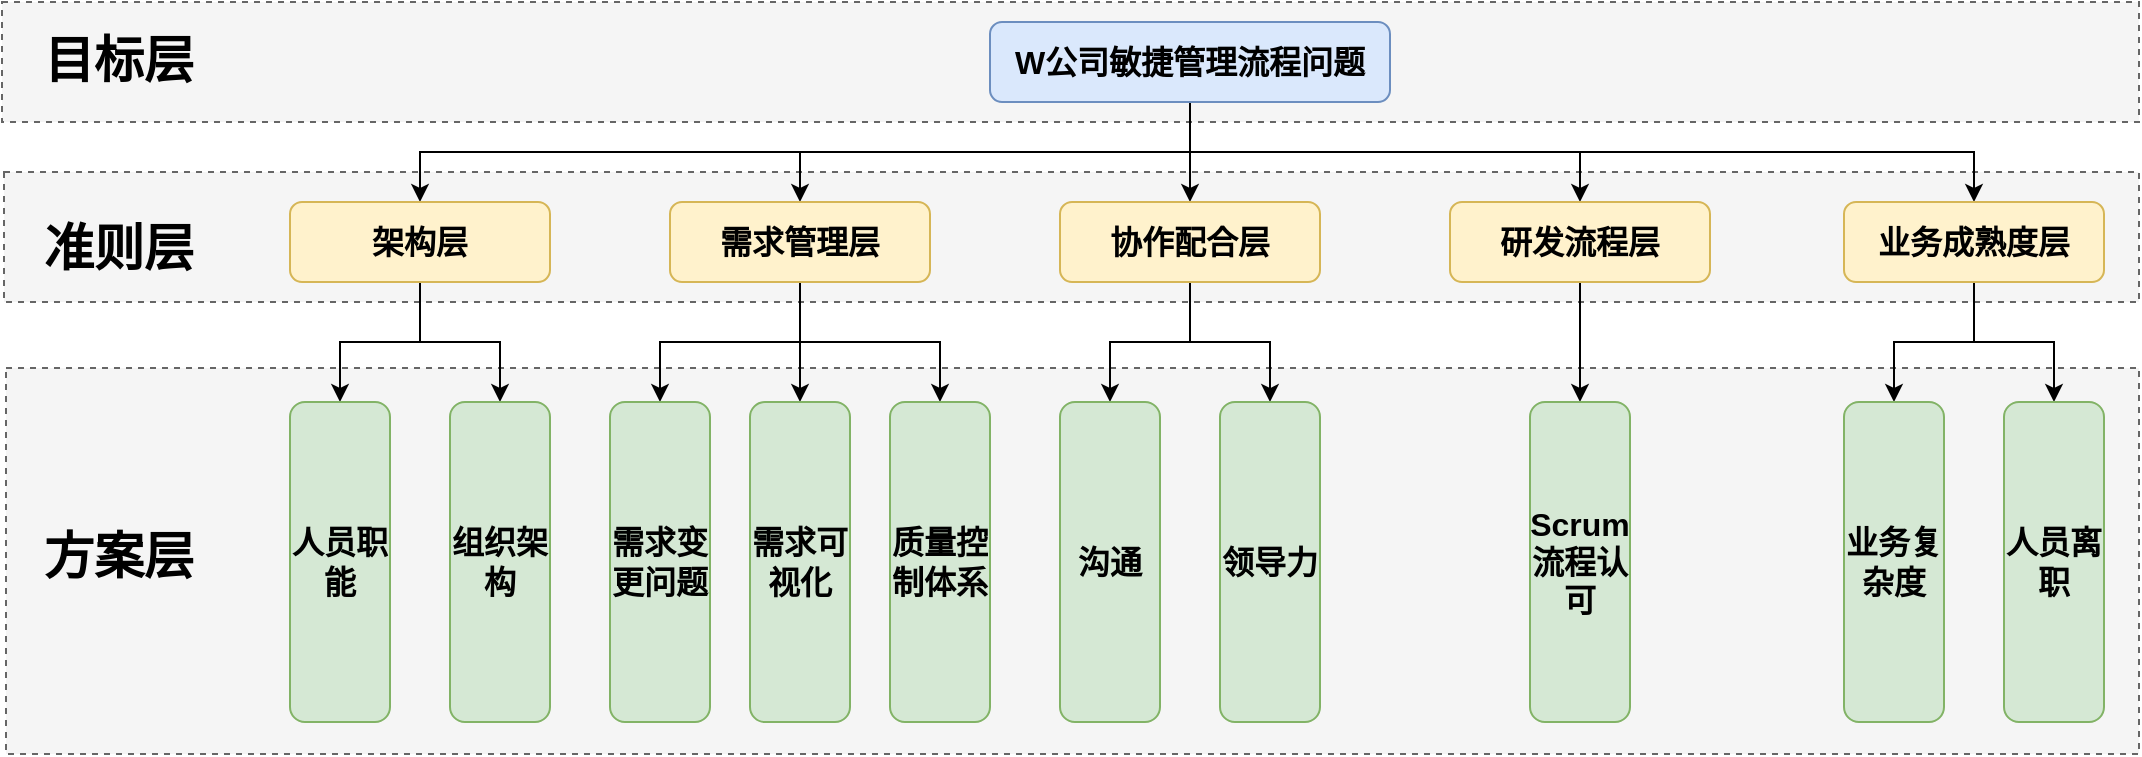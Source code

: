 <mxfile version="18.1.3" type="github"><diagram id="8THgh1993p_qFFKbUgI1" name="Page-1"><mxGraphModel dx="1960" dy="893" grid="0" gridSize="10" guides="1" tooltips="1" connect="1" arrows="1" fold="1" page="1" pageScale="1" pageWidth="1169" pageHeight="827" math="0" shadow="0"><root><mxCell id="0"/><mxCell id="1" parent="0"/><mxCell id="9bGQJk6UjqtO-O7qmskz-39" value="" style="rounded=0;whiteSpace=wrap;html=1;fontSize=16;fillColor=#f5f5f5;dashed=1;fontColor=#333333;strokeColor=#666666;shadow=0;glass=0;" vertex="1" parent="1"><mxGeometry x="31" y="91" width="1068.5" height="60" as="geometry"/></mxCell><mxCell id="9bGQJk6UjqtO-O7qmskz-40" value="" style="rounded=0;whiteSpace=wrap;html=1;fontSize=16;fillColor=#f5f5f5;dashed=1;fontColor=#333333;strokeColor=#666666;shadow=0;glass=0;" vertex="1" parent="1"><mxGeometry x="32" y="176" width="1067.5" height="65" as="geometry"/></mxCell><mxCell id="9bGQJk6UjqtO-O7qmskz-43" value="" style="rounded=0;whiteSpace=wrap;html=1;fontSize=16;fillColor=#f5f5f5;dashed=1;fontColor=#333333;strokeColor=#666666;shadow=0;glass=0;" vertex="1" parent="1"><mxGeometry x="33" y="274" width="1066.5" height="193" as="geometry"/></mxCell><mxCell id="9bGQJk6UjqtO-O7qmskz-32" style="edgeStyle=orthogonalEdgeStyle;rounded=0;orthogonalLoop=1;jettySize=auto;html=1;fontSize=16;fontStyle=1" edge="1" parent="1" source="Pf5V_EaTy1pR2mmkg9B6-1" target="9bGQJk6UjqtO-O7qmskz-3"><mxGeometry relative="1" as="geometry"/></mxCell><mxCell id="9bGQJk6UjqtO-O7qmskz-33" style="edgeStyle=orthogonalEdgeStyle;rounded=0;orthogonalLoop=1;jettySize=auto;html=1;entryX=0.5;entryY=0;entryDx=0;entryDy=0;fontSize=16;exitX=0.5;exitY=1;exitDx=0;exitDy=0;fontStyle=1" edge="1" parent="1" source="Pf5V_EaTy1pR2mmkg9B6-1" target="9bGQJk6UjqtO-O7qmskz-4"><mxGeometry relative="1" as="geometry"/></mxCell><mxCell id="9bGQJk6UjqtO-O7qmskz-36" style="edgeStyle=orthogonalEdgeStyle;rounded=0;orthogonalLoop=1;jettySize=auto;html=1;entryX=0.5;entryY=0;entryDx=0;entryDy=0;fontSize=16;exitX=0.5;exitY=1;exitDx=0;exitDy=0;fontStyle=1" edge="1" parent="1" source="Pf5V_EaTy1pR2mmkg9B6-1" target="9bGQJk6UjqtO-O7qmskz-5"><mxGeometry relative="1" as="geometry"/></mxCell><mxCell id="9bGQJk6UjqtO-O7qmskz-37" style="edgeStyle=orthogonalEdgeStyle;rounded=0;orthogonalLoop=1;jettySize=auto;html=1;entryX=0.5;entryY=0;entryDx=0;entryDy=0;fontSize=16;exitX=0.5;exitY=1;exitDx=0;exitDy=0;fontStyle=1" edge="1" parent="1" source="Pf5V_EaTy1pR2mmkg9B6-1" target="9bGQJk6UjqtO-O7qmskz-2"><mxGeometry relative="1" as="geometry"/></mxCell><mxCell id="9bGQJk6UjqtO-O7qmskz-38" style="edgeStyle=orthogonalEdgeStyle;rounded=0;orthogonalLoop=1;jettySize=auto;html=1;entryX=0.5;entryY=0;entryDx=0;entryDy=0;fontSize=16;exitX=0.5;exitY=1;exitDx=0;exitDy=0;fontStyle=1" edge="1" parent="1" source="Pf5V_EaTy1pR2mmkg9B6-1" target="9bGQJk6UjqtO-O7qmskz-1"><mxGeometry relative="1" as="geometry"/></mxCell><mxCell id="Pf5V_EaTy1pR2mmkg9B6-1" value="&lt;font style=&quot;font-size: 16px;&quot;&gt;W公司敏捷管理流程问题&lt;/font&gt;" style="rounded=1;whiteSpace=wrap;html=1;fillColor=#dae8fc;strokeColor=#6c8ebf;fontStyle=1" parent="1" vertex="1"><mxGeometry x="525" y="101" width="200" height="40" as="geometry"/></mxCell><mxCell id="9bGQJk6UjqtO-O7qmskz-20" style="edgeStyle=orthogonalEdgeStyle;rounded=0;orthogonalLoop=1;jettySize=auto;html=1;exitX=0.5;exitY=1;exitDx=0;exitDy=0;entryX=0.5;entryY=0;entryDx=0;entryDy=0;fontSize=16;fontStyle=1" edge="1" parent="1" source="9bGQJk6UjqtO-O7qmskz-1" target="9bGQJk6UjqtO-O7qmskz-9"><mxGeometry relative="1" as="geometry"/></mxCell><mxCell id="9bGQJk6UjqtO-O7qmskz-22" style="edgeStyle=orthogonalEdgeStyle;rounded=0;orthogonalLoop=1;jettySize=auto;html=1;entryX=0.5;entryY=0;entryDx=0;entryDy=0;fontSize=16;fontStyle=1" edge="1" parent="1" source="9bGQJk6UjqtO-O7qmskz-1" target="9bGQJk6UjqtO-O7qmskz-10"><mxGeometry relative="1" as="geometry"/></mxCell><mxCell id="9bGQJk6UjqtO-O7qmskz-1" value="&lt;span style=&quot;font-size: 16px;&quot;&gt;架构层&lt;/span&gt;" style="rounded=1;whiteSpace=wrap;html=1;fillColor=#fff2cc;strokeColor=#d6b656;fontStyle=1" vertex="1" parent="1"><mxGeometry x="175" y="191" width="130" height="40" as="geometry"/></mxCell><mxCell id="9bGQJk6UjqtO-O7qmskz-23" style="edgeStyle=orthogonalEdgeStyle;rounded=0;orthogonalLoop=1;jettySize=auto;html=1;entryX=0.5;entryY=0;entryDx=0;entryDy=0;fontSize=16;fontStyle=1" edge="1" parent="1" source="9bGQJk6UjqtO-O7qmskz-2" target="9bGQJk6UjqtO-O7qmskz-12"><mxGeometry relative="1" as="geometry"/></mxCell><mxCell id="9bGQJk6UjqtO-O7qmskz-24" style="edgeStyle=orthogonalEdgeStyle;rounded=0;orthogonalLoop=1;jettySize=auto;html=1;entryX=0.5;entryY=0;entryDx=0;entryDy=0;fontSize=16;fontStyle=1" edge="1" parent="1" source="9bGQJk6UjqtO-O7qmskz-2" target="9bGQJk6UjqtO-O7qmskz-11"><mxGeometry relative="1" as="geometry"/></mxCell><mxCell id="9bGQJk6UjqtO-O7qmskz-25" style="edgeStyle=orthogonalEdgeStyle;rounded=0;orthogonalLoop=1;jettySize=auto;html=1;entryX=0.5;entryY=0;entryDx=0;entryDy=0;fontSize=16;fontStyle=1" edge="1" parent="1" source="9bGQJk6UjqtO-O7qmskz-2" target="9bGQJk6UjqtO-O7qmskz-13"><mxGeometry relative="1" as="geometry"/></mxCell><mxCell id="9bGQJk6UjqtO-O7qmskz-2" value="&lt;span style=&quot;font-size: 16px;&quot;&gt;需求管理层&lt;/span&gt;" style="rounded=1;whiteSpace=wrap;html=1;fillColor=#fff2cc;strokeColor=#d6b656;fontStyle=1" vertex="1" parent="1"><mxGeometry x="365" y="191" width="130" height="40" as="geometry"/></mxCell><mxCell id="9bGQJk6UjqtO-O7qmskz-26" style="edgeStyle=orthogonalEdgeStyle;rounded=0;orthogonalLoop=1;jettySize=auto;html=1;entryX=0.5;entryY=0;entryDx=0;entryDy=0;fontSize=16;fontStyle=1" edge="1" parent="1" source="9bGQJk6UjqtO-O7qmskz-3" target="9bGQJk6UjqtO-O7qmskz-14"><mxGeometry relative="1" as="geometry"/></mxCell><mxCell id="9bGQJk6UjqtO-O7qmskz-27" style="edgeStyle=orthogonalEdgeStyle;rounded=0;orthogonalLoop=1;jettySize=auto;html=1;entryX=0.5;entryY=0;entryDx=0;entryDy=0;fontSize=16;fontStyle=1" edge="1" parent="1" source="9bGQJk6UjqtO-O7qmskz-3" target="9bGQJk6UjqtO-O7qmskz-15"><mxGeometry relative="1" as="geometry"/></mxCell><mxCell id="9bGQJk6UjqtO-O7qmskz-3" value="&lt;span style=&quot;font-size: 16px;&quot;&gt;协作配合层&lt;/span&gt;" style="rounded=1;whiteSpace=wrap;html=1;fillColor=#fff2cc;strokeColor=#d6b656;fontStyle=1" vertex="1" parent="1"><mxGeometry x="560" y="191" width="130" height="40" as="geometry"/></mxCell><mxCell id="9bGQJk6UjqtO-O7qmskz-28" style="edgeStyle=orthogonalEdgeStyle;rounded=0;orthogonalLoop=1;jettySize=auto;html=1;entryX=0.5;entryY=0;entryDx=0;entryDy=0;fontSize=16;fontStyle=1" edge="1" parent="1" source="9bGQJk6UjqtO-O7qmskz-4" target="9bGQJk6UjqtO-O7qmskz-16"><mxGeometry relative="1" as="geometry"/></mxCell><mxCell id="9bGQJk6UjqtO-O7qmskz-4" value="&lt;span style=&quot;font-size: 16px;&quot;&gt;研发流程层&lt;/span&gt;" style="rounded=1;whiteSpace=wrap;html=1;fillColor=#fff2cc;strokeColor=#d6b656;fontStyle=1" vertex="1" parent="1"><mxGeometry x="755" y="191" width="130" height="40" as="geometry"/></mxCell><mxCell id="9bGQJk6UjqtO-O7qmskz-30" style="edgeStyle=orthogonalEdgeStyle;rounded=0;orthogonalLoop=1;jettySize=auto;html=1;entryX=0.5;entryY=0;entryDx=0;entryDy=0;fontSize=16;fontStyle=1" edge="1" parent="1" source="9bGQJk6UjqtO-O7qmskz-5" target="9bGQJk6UjqtO-O7qmskz-17"><mxGeometry relative="1" as="geometry"/></mxCell><mxCell id="9bGQJk6UjqtO-O7qmskz-31" style="edgeStyle=orthogonalEdgeStyle;rounded=0;orthogonalLoop=1;jettySize=auto;html=1;entryX=0.5;entryY=0;entryDx=0;entryDy=0;fontSize=16;fontStyle=1" edge="1" parent="1" source="9bGQJk6UjqtO-O7qmskz-5" target="9bGQJk6UjqtO-O7qmskz-18"><mxGeometry relative="1" as="geometry"/></mxCell><mxCell id="9bGQJk6UjqtO-O7qmskz-5" value="&lt;span style=&quot;font-size: 16px;&quot;&gt;业务成熟度层&lt;/span&gt;" style="rounded=1;whiteSpace=wrap;html=1;fillColor=#fff2cc;strokeColor=#d6b656;fontStyle=1" vertex="1" parent="1"><mxGeometry x="952" y="191" width="130" height="40" as="geometry"/></mxCell><mxCell id="9bGQJk6UjqtO-O7qmskz-9" value="&lt;span style=&quot;font-size: 16px;&quot;&gt;人员职能&lt;/span&gt;" style="rounded=1;whiteSpace=wrap;html=1;fillColor=#d5e8d4;strokeColor=#82b366;fontStyle=1" vertex="1" parent="1"><mxGeometry x="175" y="291" width="50" height="160" as="geometry"/></mxCell><mxCell id="9bGQJk6UjqtO-O7qmskz-10" value="&lt;span style=&quot;font-size: 16px;&quot;&gt;组织架构&lt;/span&gt;" style="rounded=1;whiteSpace=wrap;html=1;fillColor=#d5e8d4;strokeColor=#82b366;fontStyle=1" vertex="1" parent="1"><mxGeometry x="255" y="291" width="50" height="160" as="geometry"/></mxCell><mxCell id="9bGQJk6UjqtO-O7qmskz-11" value="&lt;span style=&quot;font-size: 16px;&quot;&gt;需求变更问题&lt;/span&gt;" style="rounded=1;whiteSpace=wrap;html=1;fillColor=#d5e8d4;strokeColor=#82b366;fontStyle=1" vertex="1" parent="1"><mxGeometry x="335" y="291" width="50" height="160" as="geometry"/></mxCell><mxCell id="9bGQJk6UjqtO-O7qmskz-12" value="&lt;span style=&quot;font-size: 16px;&quot;&gt;需求可视化&lt;/span&gt;" style="rounded=1;whiteSpace=wrap;html=1;fillColor=#d5e8d4;strokeColor=#82b366;fontStyle=1" vertex="1" parent="1"><mxGeometry x="405" y="291" width="50" height="160" as="geometry"/></mxCell><mxCell id="9bGQJk6UjqtO-O7qmskz-13" value="&lt;span style=&quot;font-size: 16px;&quot;&gt;质量控制体系&lt;/span&gt;" style="rounded=1;whiteSpace=wrap;html=1;fillColor=#d5e8d4;strokeColor=#82b366;fontStyle=1" vertex="1" parent="1"><mxGeometry x="475" y="291" width="50" height="160" as="geometry"/></mxCell><mxCell id="9bGQJk6UjqtO-O7qmskz-14" value="&lt;span style=&quot;font-size: 16px;&quot;&gt;沟通&lt;/span&gt;" style="rounded=1;whiteSpace=wrap;html=1;fillColor=#d5e8d4;strokeColor=#82b366;fontStyle=1" vertex="1" parent="1"><mxGeometry x="560" y="291" width="50" height="160" as="geometry"/></mxCell><mxCell id="9bGQJk6UjqtO-O7qmskz-15" value="&lt;span style=&quot;font-size: 16px;&quot;&gt;领导力&lt;/span&gt;" style="rounded=1;whiteSpace=wrap;html=1;fillColor=#d5e8d4;strokeColor=#82b366;fontStyle=1" vertex="1" parent="1"><mxGeometry x="640" y="291" width="50" height="160" as="geometry"/></mxCell><mxCell id="9bGQJk6UjqtO-O7qmskz-16" value="&lt;span style=&quot;font-size: 16px;&quot;&gt;Scrum流程认可&lt;br&gt;&lt;/span&gt;" style="rounded=1;whiteSpace=wrap;html=1;fillColor=#d5e8d4;strokeColor=#82b366;fontStyle=1" vertex="1" parent="1"><mxGeometry x="795" y="291" width="50" height="160" as="geometry"/></mxCell><mxCell id="9bGQJk6UjqtO-O7qmskz-17" value="&lt;span style=&quot;font-size: 16px;&quot;&gt;业务复杂度&lt;/span&gt;" style="rounded=1;whiteSpace=wrap;html=1;fillColor=#d5e8d4;strokeColor=#82b366;fontStyle=1" vertex="1" parent="1"><mxGeometry x="952" y="291" width="50" height="160" as="geometry"/></mxCell><mxCell id="9bGQJk6UjqtO-O7qmskz-18" value="&lt;span style=&quot;font-size: 16px;&quot;&gt;人员离职&lt;/span&gt;" style="rounded=1;whiteSpace=wrap;html=1;fillColor=#d5e8d4;strokeColor=#82b366;fontStyle=1" vertex="1" parent="1"><mxGeometry x="1032" y="291" width="50" height="160" as="geometry"/></mxCell><mxCell id="9bGQJk6UjqtO-O7qmskz-44" value="&lt;font style=&quot;font-size: 25px;&quot;&gt;&lt;b style=&quot;font-size: 25px;&quot;&gt;目标层&lt;/b&gt;&lt;/font&gt;" style="text;html=1;resizable=0;autosize=1;align=center;verticalAlign=middle;points=[];fillColor=none;strokeColor=none;rounded=0;shadow=0;glass=0;dashed=1;fontSize=25;" vertex="1" parent="1"><mxGeometry x="46" y="102" width="85" height="34" as="geometry"/></mxCell><mxCell id="9bGQJk6UjqtO-O7qmskz-46" value="&lt;font style=&quot;font-size: 25px;&quot;&gt;&lt;b style=&quot;font-size: 25px;&quot;&gt;准则层&lt;/b&gt;&lt;/font&gt;" style="text;html=1;resizable=0;autosize=1;align=center;verticalAlign=middle;points=[];fillColor=none;strokeColor=none;rounded=0;shadow=0;glass=0;dashed=1;fontSize=25;" vertex="1" parent="1"><mxGeometry x="46" y="196" width="85" height="34" as="geometry"/></mxCell><mxCell id="9bGQJk6UjqtO-O7qmskz-47" value="&lt;font style=&quot;font-size: 25px;&quot;&gt;&lt;b style=&quot;font-size: 25px;&quot;&gt;方案层&lt;/b&gt;&lt;/font&gt;" style="text;html=1;resizable=0;autosize=1;align=center;verticalAlign=middle;points=[];fillColor=none;strokeColor=none;rounded=0;shadow=0;glass=0;dashed=1;fontSize=25;" vertex="1" parent="1"><mxGeometry x="46" y="350" width="85" height="34" as="geometry"/></mxCell></root></mxGraphModel></diagram></mxfile>